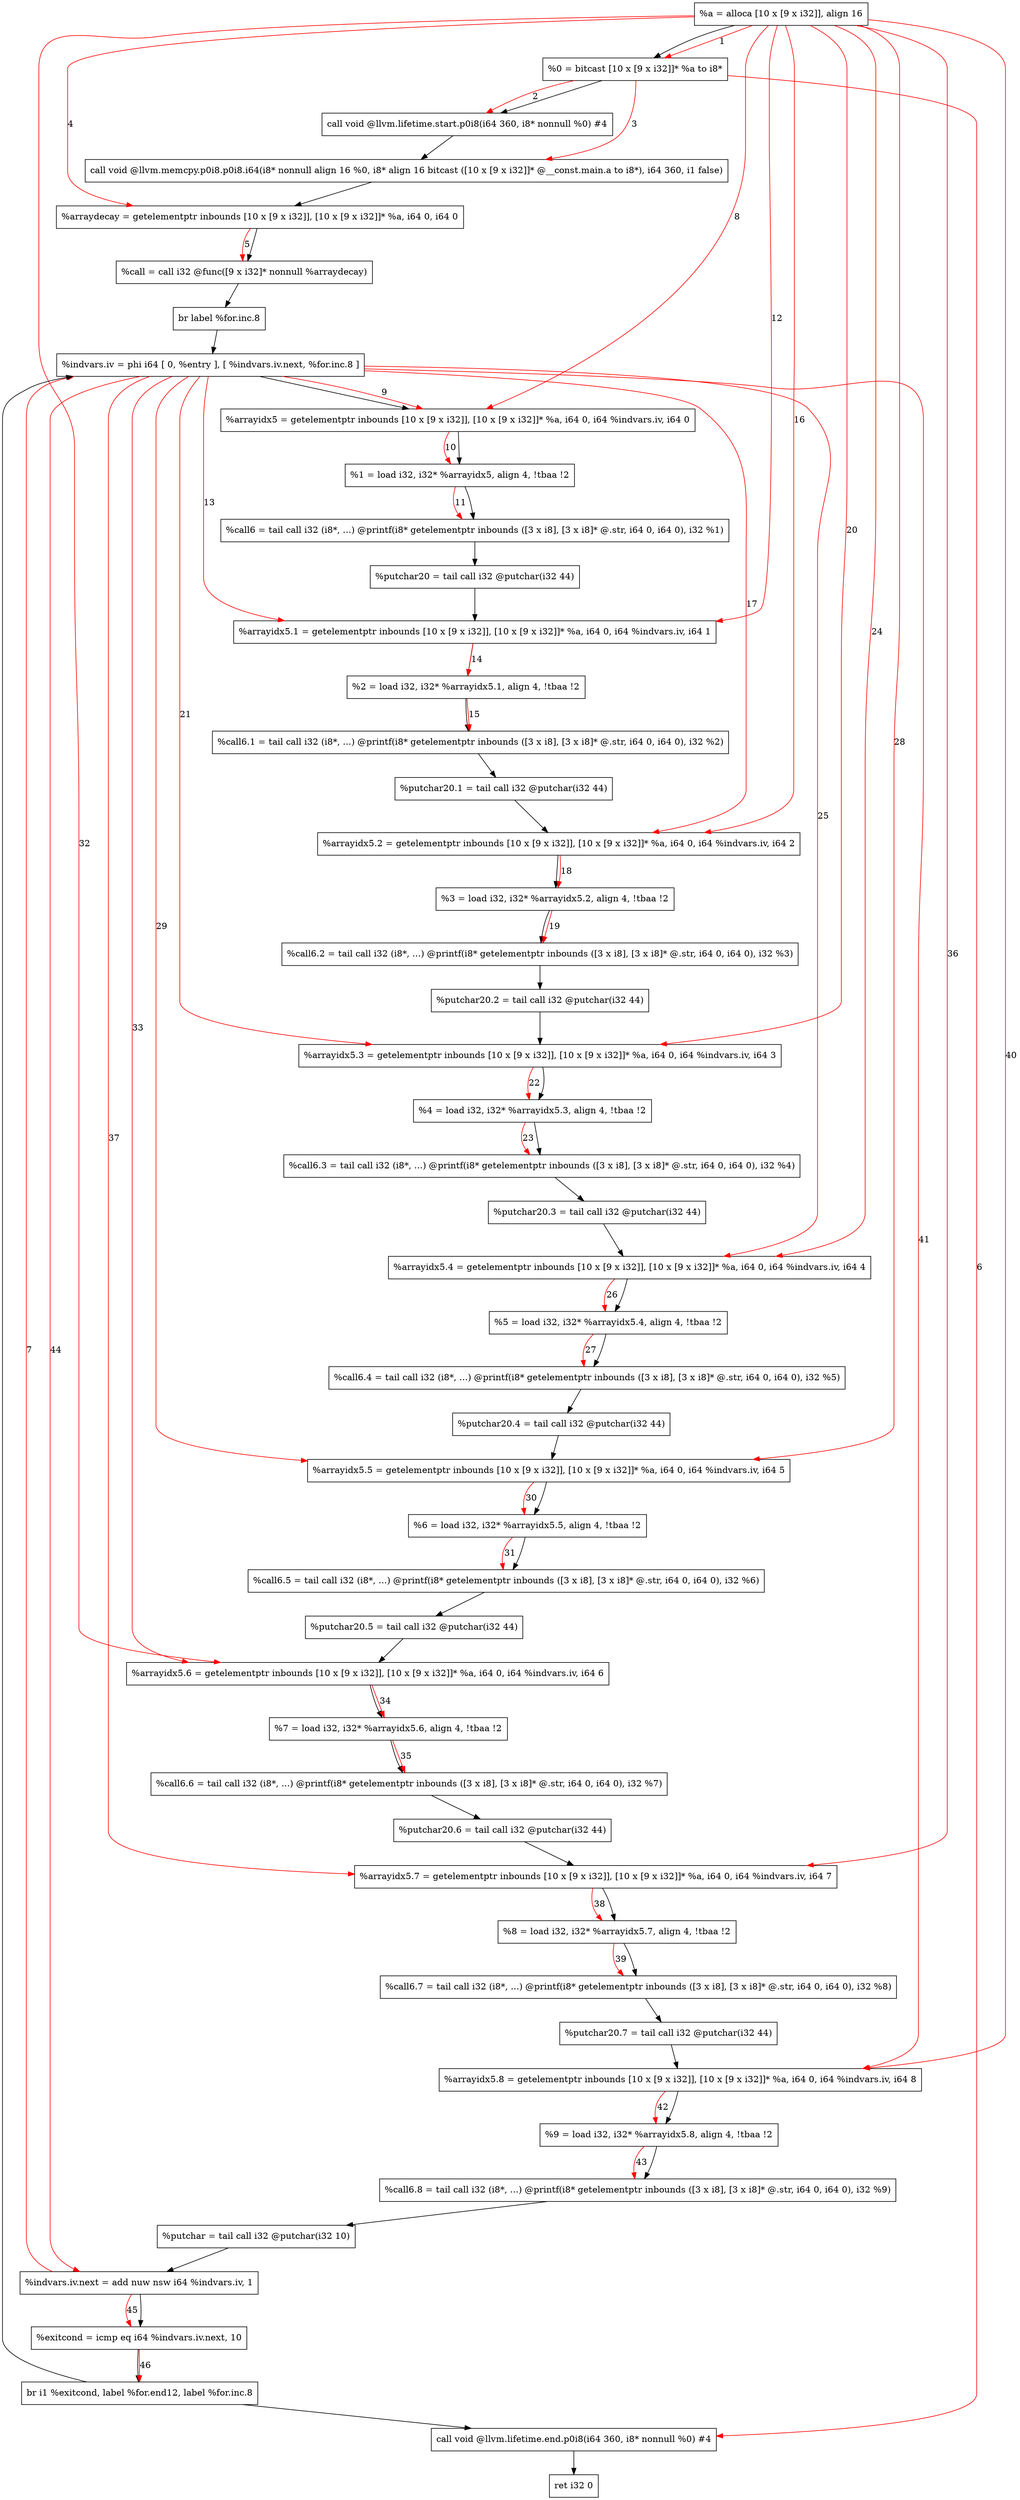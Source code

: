 digraph "CDFG for'main' function" {
	Node0x55fac3fd0ee8[shape=record, label="  %a = alloca [10 x [9 x i32]], align 16"]
	Node0x55fac3fd0f68[shape=record, label="  %0 = bitcast [10 x [9 x i32]]* %a to i8*"]
	Node0x55fac3fd1178[shape=record, label="  call void @llvm.lifetime.start.p0i8(i64 360, i8* nonnull %0) #4"]
	Node0x55fac3fd16b8[shape=record, label="  call void @llvm.memcpy.p0i8.p0i8.i64(i8* nonnull align 16 %0, i8* align 16 bitcast ([10 x [9 x i32]]* @__const.main.a to i8*), i64 360, i1 false)"]
	Node0x55fac3fd17a8[shape=record, label="  %arraydecay = getelementptr inbounds [10 x [9 x i32]], [10 x [9 x i32]]* %a, i64 0, i64 0"]
	Node0x55fac3fd1890[shape=record, label="  %call = call i32 @func([9 x i32]* nonnull %arraydecay)"]
	Node0x55fac3fd1a28[shape=record, label="  br label %for.inc.8"]
	Node0x55fac3fd1c58[shape=record, label="  call void @llvm.lifetime.end.p0i8(i64 360, i8* nonnull %0) #4"]
	Node0x55fac3fd1b08[shape=record, label="  ret i32 0"]
	Node0x55fac3fd1d08[shape=record, label="  %indvars.iv = phi i64 [ 0, %entry ], [ %indvars.iv.next, %for.inc.8 ]"]
	Node0x55fac3fd1e30[shape=record, label="  %arrayidx5 = getelementptr inbounds [10 x [9 x i32]], [10 x [9 x i32]]* %a, i64 0, i64 %indvars.iv, i64 0"]
	Node0x55fac3fd1ec8[shape=record, label="  %1 = load i32, i32* %arrayidx5, align 4, !tbaa !2"]
	Node0x55fac3fd20f8[shape=record, label="  %call6 = tail call i32 (i8*, ...) @printf(i8* getelementptr inbounds ([3 x i8], [3 x i8]* @.str, i64 0, i64 0), i32 %1)"]
	Node0x55fac3fd2340[shape=record, label="  %putchar20 = tail call i32 @putchar(i32 44)"]
	Node0x55fac3fd2470[shape=record, label="  %arrayidx5.1 = getelementptr inbounds [10 x [9 x i32]], [10 x [9 x i32]]* %a, i64 0, i64 %indvars.iv, i64 1"]
	Node0x55fac3fd2508[shape=record, label="  %2 = load i32, i32* %arrayidx5.1, align 4, !tbaa !2"]
	Node0x55fac3fd25c8[shape=record, label="  %call6.1 = tail call i32 (i8*, ...) @printf(i8* getelementptr inbounds ([3 x i8], [3 x i8]* @.str, i64 0, i64 0), i32 %2)"]
	Node0x55fac3fd26c0[shape=record, label="  %putchar20.1 = tail call i32 @putchar(i32 44)"]
	Node0x55fac3fd2990[shape=record, label="  %arrayidx5.2 = getelementptr inbounds [10 x [9 x i32]], [10 x [9 x i32]]* %a, i64 0, i64 %indvars.iv, i64 2"]
	Node0x55fac3fd2a28[shape=record, label="  %3 = load i32, i32* %arrayidx5.2, align 4, !tbaa !2"]
	Node0x55fac3fd2ab8[shape=record, label="  %call6.2 = tail call i32 (i8*, ...) @printf(i8* getelementptr inbounds ([3 x i8], [3 x i8]* @.str, i64 0, i64 0), i32 %3)"]
	Node0x55fac3fd2bb0[shape=record, label="  %putchar20.2 = tail call i32 @putchar(i32 44)"]
	Node0x55fac3fd2ce0[shape=record, label="  %arrayidx5.3 = getelementptr inbounds [10 x [9 x i32]], [10 x [9 x i32]]* %a, i64 0, i64 %indvars.iv, i64 3"]
	Node0x55fac3fd2d78[shape=record, label="  %4 = load i32, i32* %arrayidx5.3, align 4, !tbaa !2"]
	Node0x55fac3fd2e58[shape=record, label="  %call6.3 = tail call i32 (i8*, ...) @printf(i8* getelementptr inbounds ([3 x i8], [3 x i8]* @.str, i64 0, i64 0), i32 %4)"]
	Node0x55fac3fd2f50[shape=record, label="  %putchar20.3 = tail call i32 @putchar(i32 44)"]
	Node0x55fac3fd3050[shape=record, label="  %arrayidx5.4 = getelementptr inbounds [10 x [9 x i32]], [10 x [9 x i32]]* %a, i64 0, i64 %indvars.iv, i64 4"]
	Node0x55fac3fd30e8[shape=record, label="  %5 = load i32, i32* %arrayidx5.4, align 4, !tbaa !2"]
	Node0x55fac3fd3178[shape=record, label="  %call6.4 = tail call i32 (i8*, ...) @printf(i8* getelementptr inbounds ([3 x i8], [3 x i8]* @.str, i64 0, i64 0), i32 %5)"]
	Node0x55fac3fd3270[shape=record, label="  %putchar20.4 = tail call i32 @putchar(i32 44)"]
	Node0x55fac3fd33a0[shape=record, label="  %arrayidx5.5 = getelementptr inbounds [10 x [9 x i32]], [10 x [9 x i32]]* %a, i64 0, i64 %indvars.iv, i64 5"]
	Node0x55fac3fd3438[shape=record, label="  %6 = load i32, i32* %arrayidx5.5, align 4, !tbaa !2"]
	Node0x55fac3fcab58[shape=record, label="  %call6.5 = tail call i32 (i8*, ...) @printf(i8* getelementptr inbounds ([3 x i8], [3 x i8]* @.str, i64 0, i64 0), i32 %6)"]
	Node0x55fac3fcac50[shape=record, label="  %putchar20.5 = tail call i32 @putchar(i32 44)"]
	Node0x55fac3fcb0a0[shape=record, label="  %arrayidx5.6 = getelementptr inbounds [10 x [9 x i32]], [10 x [9 x i32]]* %a, i64 0, i64 %indvars.iv, i64 6"]
	Node0x55fac3fcb138[shape=record, label="  %7 = load i32, i32* %arrayidx5.6, align 4, !tbaa !2"]
	Node0x55fac3fcb1c8[shape=record, label="  %call6.6 = tail call i32 (i8*, ...) @printf(i8* getelementptr inbounds ([3 x i8], [3 x i8]* @.str, i64 0, i64 0), i32 %7)"]
	Node0x55fac3fcb2c0[shape=record, label="  %putchar20.6 = tail call i32 @putchar(i32 44)"]
	Node0x55fac3fcb3f0[shape=record, label="  %arrayidx5.7 = getelementptr inbounds [10 x [9 x i32]], [10 x [9 x i32]]* %a, i64 0, i64 %indvars.iv, i64 7"]
	Node0x55fac3fcb488[shape=record, label="  %8 = load i32, i32* %arrayidx5.7, align 4, !tbaa !2"]
	Node0x55fac3fcb5a8[shape=record, label="  %call6.7 = tail call i32 (i8*, ...) @printf(i8* getelementptr inbounds ([3 x i8], [3 x i8]* @.str, i64 0, i64 0), i32 %8)"]
	Node0x55fac3fcb650[shape=record, label="  %putchar20.7 = tail call i32 @putchar(i32 44)"]
	Node0x55fac3fcb780[shape=record, label="  %arrayidx5.8 = getelementptr inbounds [10 x [9 x i32]], [10 x [9 x i32]]* %a, i64 0, i64 %indvars.iv, i64 8"]
	Node0x55fac3fcb818[shape=record, label="  %9 = load i32, i32* %arrayidx5.8, align 4, !tbaa !2"]
	Node0x55fac3fcb8a8[shape=record, label="  %call6.8 = tail call i32 (i8*, ...) @printf(i8* getelementptr inbounds ([3 x i8], [3 x i8]* @.str, i64 0, i64 0), i32 %9)"]
	Node0x55fac3fcb9d0[shape=record, label="  %putchar = tail call i32 @putchar(i32 10)"]
	Node0x55fac3fcbaa0[shape=record, label="  %indvars.iv.next = add nuw nsw i64 %indvars.iv, 1"]
	Node0x55fac3fcbb10[shape=record, label="  %exitcond = icmp eq i64 %indvars.iv.next, 10"]
	Node0x55fac3fcbb98[shape=record, label="  br i1 %exitcond, label %for.end12, label %for.inc.8"]
	Node0x55fac3fd0ee8 -> Node0x55fac3fd0f68
	Node0x55fac3fd0f68 -> Node0x55fac3fd1178
	Node0x55fac3fd1178 -> Node0x55fac3fd16b8
	Node0x55fac3fd16b8 -> Node0x55fac3fd17a8
	Node0x55fac3fd17a8 -> Node0x55fac3fd1890
	Node0x55fac3fd1890 -> Node0x55fac3fd1a28
	Node0x55fac3fd1a28 -> Node0x55fac3fd1d08
	Node0x55fac3fd1c58 -> Node0x55fac3fd1b08
	Node0x55fac3fd1d08 -> Node0x55fac3fd1e30
	Node0x55fac3fd1e30 -> Node0x55fac3fd1ec8
	Node0x55fac3fd1ec8 -> Node0x55fac3fd20f8
	Node0x55fac3fd20f8 -> Node0x55fac3fd2340
	Node0x55fac3fd2340 -> Node0x55fac3fd2470
	Node0x55fac3fd2470 -> Node0x55fac3fd2508
	Node0x55fac3fd2508 -> Node0x55fac3fd25c8
	Node0x55fac3fd25c8 -> Node0x55fac3fd26c0
	Node0x55fac3fd26c0 -> Node0x55fac3fd2990
	Node0x55fac3fd2990 -> Node0x55fac3fd2a28
	Node0x55fac3fd2a28 -> Node0x55fac3fd2ab8
	Node0x55fac3fd2ab8 -> Node0x55fac3fd2bb0
	Node0x55fac3fd2bb0 -> Node0x55fac3fd2ce0
	Node0x55fac3fd2ce0 -> Node0x55fac3fd2d78
	Node0x55fac3fd2d78 -> Node0x55fac3fd2e58
	Node0x55fac3fd2e58 -> Node0x55fac3fd2f50
	Node0x55fac3fd2f50 -> Node0x55fac3fd3050
	Node0x55fac3fd3050 -> Node0x55fac3fd30e8
	Node0x55fac3fd30e8 -> Node0x55fac3fd3178
	Node0x55fac3fd3178 -> Node0x55fac3fd3270
	Node0x55fac3fd3270 -> Node0x55fac3fd33a0
	Node0x55fac3fd33a0 -> Node0x55fac3fd3438
	Node0x55fac3fd3438 -> Node0x55fac3fcab58
	Node0x55fac3fcab58 -> Node0x55fac3fcac50
	Node0x55fac3fcac50 -> Node0x55fac3fcb0a0
	Node0x55fac3fcb0a0 -> Node0x55fac3fcb138
	Node0x55fac3fcb138 -> Node0x55fac3fcb1c8
	Node0x55fac3fcb1c8 -> Node0x55fac3fcb2c0
	Node0x55fac3fcb2c0 -> Node0x55fac3fcb3f0
	Node0x55fac3fcb3f0 -> Node0x55fac3fcb488
	Node0x55fac3fcb488 -> Node0x55fac3fcb5a8
	Node0x55fac3fcb5a8 -> Node0x55fac3fcb650
	Node0x55fac3fcb650 -> Node0x55fac3fcb780
	Node0x55fac3fcb780 -> Node0x55fac3fcb818
	Node0x55fac3fcb818 -> Node0x55fac3fcb8a8
	Node0x55fac3fcb8a8 -> Node0x55fac3fcb9d0
	Node0x55fac3fcb9d0 -> Node0x55fac3fcbaa0
	Node0x55fac3fcbaa0 -> Node0x55fac3fcbb10
	Node0x55fac3fcbb10 -> Node0x55fac3fcbb98
	Node0x55fac3fcbb98 -> Node0x55fac3fd1c58
	Node0x55fac3fcbb98 -> Node0x55fac3fd1d08
edge [color=red]
	Node0x55fac3fd0ee8 -> Node0x55fac3fd0f68[label="1"]
	Node0x55fac3fd0f68 -> Node0x55fac3fd1178[label="2"]
	Node0x55fac3fd0f68 -> Node0x55fac3fd16b8[label="3"]
	Node0x55fac3fd0ee8 -> Node0x55fac3fd17a8[label="4"]
	Node0x55fac3fd17a8 -> Node0x55fac3fd1890[label="5"]
	Node0x55fac3fd0f68 -> Node0x55fac3fd1c58[label="6"]
	Node0x55fac3fcbaa0 -> Node0x55fac3fd1d08[label="7"]
	Node0x55fac3fd0ee8 -> Node0x55fac3fd1e30[label="8"]
	Node0x55fac3fd1d08 -> Node0x55fac3fd1e30[label="9"]
	Node0x55fac3fd1e30 -> Node0x55fac3fd1ec8[label="10"]
	Node0x55fac3fd1ec8 -> Node0x55fac3fd20f8[label="11"]
	Node0x55fac3fd0ee8 -> Node0x55fac3fd2470[label="12"]
	Node0x55fac3fd1d08 -> Node0x55fac3fd2470[label="13"]
	Node0x55fac3fd2470 -> Node0x55fac3fd2508[label="14"]
	Node0x55fac3fd2508 -> Node0x55fac3fd25c8[label="15"]
	Node0x55fac3fd0ee8 -> Node0x55fac3fd2990[label="16"]
	Node0x55fac3fd1d08 -> Node0x55fac3fd2990[label="17"]
	Node0x55fac3fd2990 -> Node0x55fac3fd2a28[label="18"]
	Node0x55fac3fd2a28 -> Node0x55fac3fd2ab8[label="19"]
	Node0x55fac3fd0ee8 -> Node0x55fac3fd2ce0[label="20"]
	Node0x55fac3fd1d08 -> Node0x55fac3fd2ce0[label="21"]
	Node0x55fac3fd2ce0 -> Node0x55fac3fd2d78[label="22"]
	Node0x55fac3fd2d78 -> Node0x55fac3fd2e58[label="23"]
	Node0x55fac3fd0ee8 -> Node0x55fac3fd3050[label="24"]
	Node0x55fac3fd1d08 -> Node0x55fac3fd3050[label="25"]
	Node0x55fac3fd3050 -> Node0x55fac3fd30e8[label="26"]
	Node0x55fac3fd30e8 -> Node0x55fac3fd3178[label="27"]
	Node0x55fac3fd0ee8 -> Node0x55fac3fd33a0[label="28"]
	Node0x55fac3fd1d08 -> Node0x55fac3fd33a0[label="29"]
	Node0x55fac3fd33a0 -> Node0x55fac3fd3438[label="30"]
	Node0x55fac3fd3438 -> Node0x55fac3fcab58[label="31"]
	Node0x55fac3fd0ee8 -> Node0x55fac3fcb0a0[label="32"]
	Node0x55fac3fd1d08 -> Node0x55fac3fcb0a0[label="33"]
	Node0x55fac3fcb0a0 -> Node0x55fac3fcb138[label="34"]
	Node0x55fac3fcb138 -> Node0x55fac3fcb1c8[label="35"]
	Node0x55fac3fd0ee8 -> Node0x55fac3fcb3f0[label="36"]
	Node0x55fac3fd1d08 -> Node0x55fac3fcb3f0[label="37"]
	Node0x55fac3fcb3f0 -> Node0x55fac3fcb488[label="38"]
	Node0x55fac3fcb488 -> Node0x55fac3fcb5a8[label="39"]
	Node0x55fac3fd0ee8 -> Node0x55fac3fcb780[label="40"]
	Node0x55fac3fd1d08 -> Node0x55fac3fcb780[label="41"]
	Node0x55fac3fcb780 -> Node0x55fac3fcb818[label="42"]
	Node0x55fac3fcb818 -> Node0x55fac3fcb8a8[label="43"]
	Node0x55fac3fd1d08 -> Node0x55fac3fcbaa0[label="44"]
	Node0x55fac3fcbaa0 -> Node0x55fac3fcbb10[label="45"]
	Node0x55fac3fcbb10 -> Node0x55fac3fcbb98[label="46"]
}
